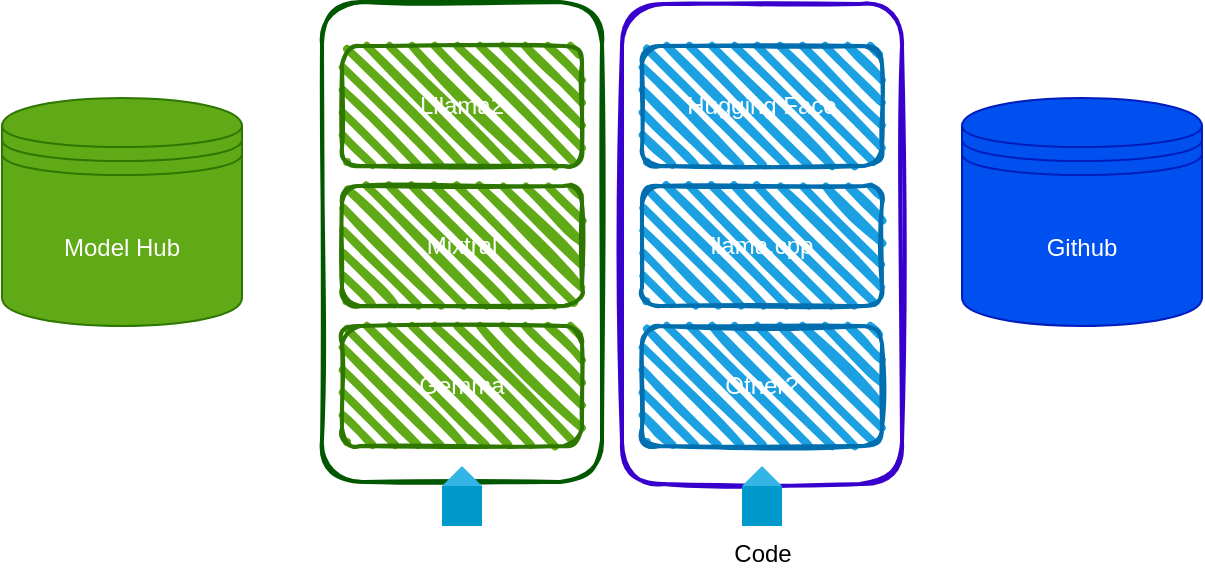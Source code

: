 <mxfile version="24.1.0" type="device">
  <diagram name="Page-1" id="dO1Mpuame1zcrcQhVnN9">
    <mxGraphModel dx="1242" dy="878" grid="1" gridSize="10" guides="1" tooltips="1" connect="1" arrows="1" fold="1" page="1" pageScale="1" pageWidth="850" pageHeight="1100" math="0" shadow="0">
      <root>
        <mxCell id="0" />
        <mxCell id="1" parent="0" />
        <mxCell id="0YP7Ph_LbspiDsLWj67T-2" value="" style="rounded=1;whiteSpace=wrap;html=1;strokeWidth=2;fillWeight=4;hachureGap=8;hachureAngle=45;fillColor=none;sketch=1;fontColor=#ffffff;strokeColor=#3700CC;" vertex="1" parent="1">
          <mxGeometry x="430" y="231" width="140" height="240" as="geometry" />
        </mxCell>
        <mxCell id="0YP7Ph_LbspiDsLWj67T-8" value="" style="rounded=1;whiteSpace=wrap;html=1;strokeWidth=2;fillWeight=4;hachureGap=8;hachureAngle=45;fillColor=none;sketch=1;fontColor=#ffffff;strokeColor=#005700;" vertex="1" parent="1">
          <mxGeometry x="280" y="230" width="140" height="240" as="geometry" />
        </mxCell>
        <mxCell id="EMe6ZgiDg7fWnLc_oaXX-9" value="Hugging Face" style="rounded=1;whiteSpace=wrap;html=1;strokeWidth=2;fillWeight=4;hachureGap=8;hachureAngle=45;fillColor=#1ba1e2;sketch=1;fontColor=#ffffff;strokeColor=#006EAF;" parent="1" vertex="1">
          <mxGeometry x="440" y="252" width="120" height="60" as="geometry" />
        </mxCell>
        <mxCell id="EMe6ZgiDg7fWnLc_oaXX-11" value="llama.cpp" style="rounded=1;whiteSpace=wrap;html=1;strokeWidth=2;fillWeight=4;hachureGap=8;hachureAngle=45;fillColor=#1ba1e2;sketch=1;fontColor=#ffffff;strokeColor=#006EAF;" parent="1" vertex="1">
          <mxGeometry x="440" y="322" width="120" height="60" as="geometry" />
        </mxCell>
        <mxCell id="EMe6ZgiDg7fWnLc_oaXX-12" value="Other?" style="rounded=1;whiteSpace=wrap;html=1;strokeWidth=2;fillWeight=4;hachureGap=8;hachureAngle=45;fillColor=#1ba1e2;sketch=1;fontColor=#ffffff;strokeColor=#006EAF;" parent="1" vertex="1">
          <mxGeometry x="440" y="392" width="120" height="60" as="geometry" />
        </mxCell>
        <mxCell id="0YP7Ph_LbspiDsLWj67T-6" value="Lllama2" style="rounded=1;whiteSpace=wrap;html=1;strokeWidth=2;fillWeight=4;hachureGap=8;hachureAngle=45;fillColor=#60a917;sketch=1;fontColor=#ffffff;strokeColor=#2D7600;" vertex="1" parent="1">
          <mxGeometry x="290" y="252" width="120" height="60" as="geometry" />
        </mxCell>
        <mxCell id="0YP7Ph_LbspiDsLWj67T-7" value="Mixtral" style="rounded=1;whiteSpace=wrap;html=1;strokeWidth=2;fillWeight=4;hachureGap=8;hachureAngle=45;fillColor=#60a917;sketch=1;fontColor=#ffffff;strokeColor=#2D7600;" vertex="1" parent="1">
          <mxGeometry x="290" y="322" width="120" height="60" as="geometry" />
        </mxCell>
        <mxCell id="0YP7Ph_LbspiDsLWj67T-9" value="Gemma" style="rounded=1;whiteSpace=wrap;html=1;strokeWidth=2;fillWeight=4;hachureGap=8;hachureAngle=45;fillColor=#60a917;sketch=1;fontColor=#ffffff;strokeColor=#2D7600;" vertex="1" parent="1">
          <mxGeometry x="290" y="392" width="120" height="60" as="geometry" />
        </mxCell>
        <mxCell id="0YP7Ph_LbspiDsLWj67T-11" value="Code" style="verticalLabelPosition=bottom;verticalAlign=top;html=1;shadow=0;dashed=0;strokeWidth=1;shape=mxgraph.android.text_insertion_point;" vertex="1" parent="1">
          <mxGeometry x="490" y="462" width="20" height="30" as="geometry" />
        </mxCell>
        <mxCell id="0YP7Ph_LbspiDsLWj67T-12" value="Model" style="verticalLabelPosition=bottom;verticalAlign=top;html=1;shadow=0;dashed=0;strokeWidth=1;shape=mxgraph.android.text_insertion_point;fillColor=default;fontColor=#ffffff;strokeColor=#005700;perimeterSpacing=0;fillStyle=solid;" vertex="1" parent="1">
          <mxGeometry x="340" y="462" width="20" height="30" as="geometry" />
        </mxCell>
        <mxCell id="0YP7Ph_LbspiDsLWj67T-19" value="Model Hub" style="shape=datastore;whiteSpace=wrap;html=1;fillColor=#60a917;fontColor=#ffffff;strokeColor=#2D7600;" vertex="1" parent="1">
          <mxGeometry x="120" y="278" width="120" height="114" as="geometry" />
        </mxCell>
        <mxCell id="0YP7Ph_LbspiDsLWj67T-20" value="Github" style="shape=datastore;whiteSpace=wrap;html=1;fillColor=#0050ef;fontColor=#ffffff;strokeColor=#001DBC;" vertex="1" parent="1">
          <mxGeometry x="600" y="278" width="120" height="114" as="geometry" />
        </mxCell>
      </root>
    </mxGraphModel>
  </diagram>
</mxfile>
